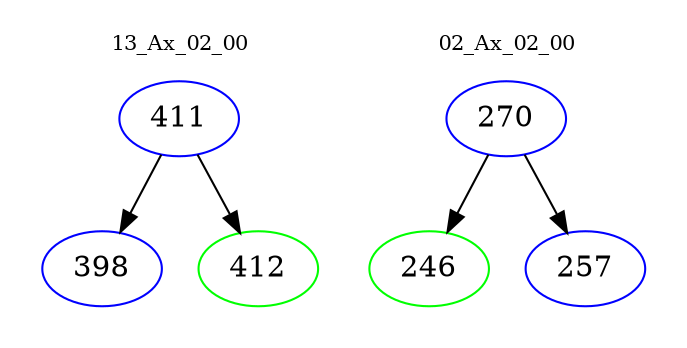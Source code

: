 digraph{
subgraph cluster_0 {
color = white
label = "13_Ax_02_00";
fontsize=10;
T0_411 [label="411", color="blue"]
T0_411 -> T0_398 [color="black"]
T0_398 [label="398", color="blue"]
T0_411 -> T0_412 [color="black"]
T0_412 [label="412", color="green"]
}
subgraph cluster_1 {
color = white
label = "02_Ax_02_00";
fontsize=10;
T1_270 [label="270", color="blue"]
T1_270 -> T1_246 [color="black"]
T1_246 [label="246", color="green"]
T1_270 -> T1_257 [color="black"]
T1_257 [label="257", color="blue"]
}
}
